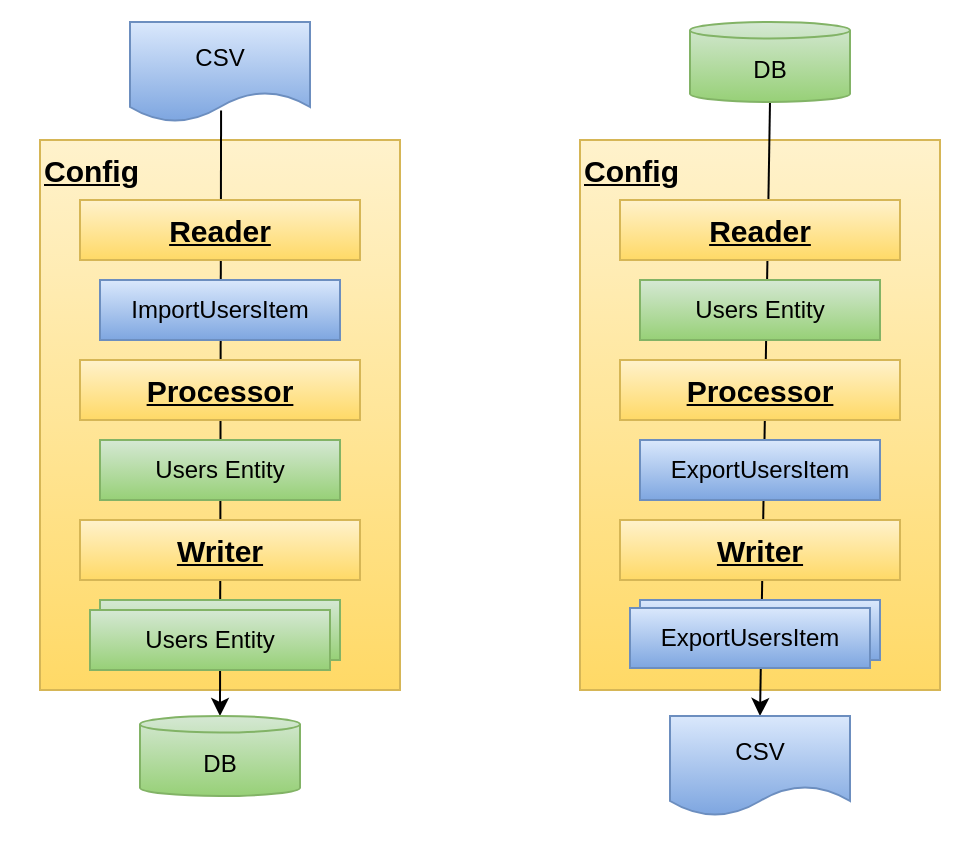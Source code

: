 <mxfile>
    <diagram id="q2czhMGKwMVTm7MdLmJj" name="Page-1">
        <mxGraphModel dx="511" dy="509" grid="1" gridSize="10" guides="1" tooltips="1" connect="1" arrows="1" fold="1" page="1" pageScale="1" pageWidth="1100" pageHeight="850" background="#FFFFFF" math="0" shadow="0">
            <root>
                <mxCell id="0"/>
                <mxCell id="1" parent="0"/>
                <mxCell id="27" value="Config" style="rounded=0;whiteSpace=wrap;html=1;fillColor=#fff2cc;strokeColor=#d6b656;align=left;verticalAlign=top;fontStyle=5;fontSize=15;gradientColor=#ffd966;" vertex="1" parent="1">
                    <mxGeometry x="300" y="90" width="180" height="275" as="geometry"/>
                </mxCell>
                <mxCell id="26" value="Config" style="rounded=0;whiteSpace=wrap;html=1;fillColor=#fff2cc;strokeColor=#d6b656;align=left;verticalAlign=top;fontStyle=5;fontSize=15;gradientColor=#ffd966;" vertex="1" parent="1">
                    <mxGeometry x="30" y="90" width="180" height="275" as="geometry"/>
                </mxCell>
                <mxCell id="11" value="" style="endArrow=classic;html=1;exitX=0.506;exitY=0.886;exitDx=0;exitDy=0;exitPerimeter=0;entryX=0.5;entryY=0;entryDx=0;entryDy=0;entryPerimeter=0;" edge="1" parent="1" source="3" target="7">
                    <mxGeometry width="50" height="50" relative="1" as="geometry">
                        <mxPoint x="200" y="210" as="sourcePoint"/>
                        <mxPoint x="250" y="160" as="targetPoint"/>
                    </mxGeometry>
                </mxCell>
                <mxCell id="2" value="Reader" style="rounded=0;whiteSpace=wrap;html=1;fillColor=#fff2cc;gradientColor=#ffd966;strokeColor=#d6b656;fontStyle=5;fontSize=15;" vertex="1" parent="1">
                    <mxGeometry x="50" y="120" width="140" height="30" as="geometry"/>
                </mxCell>
                <mxCell id="3" value="CSV" style="shape=document;whiteSpace=wrap;html=1;boundedLbl=1;fillColor=#dae8fc;gradientColor=#7ea6e0;strokeColor=#6c8ebf;" vertex="1" parent="1">
                    <mxGeometry x="75" y="31" width="90" height="50" as="geometry"/>
                </mxCell>
                <mxCell id="5" value="Processor" style="rounded=0;whiteSpace=wrap;html=1;fillColor=#fff2cc;gradientColor=#ffd966;strokeColor=#d6b656;fontStyle=5;fontSize=15;" vertex="1" parent="1">
                    <mxGeometry x="50" y="200" width="140" height="30" as="geometry"/>
                </mxCell>
                <mxCell id="6" value="Writer" style="rounded=0;whiteSpace=wrap;html=1;fillColor=#fff2cc;gradientColor=#ffd966;strokeColor=#d6b656;fontStyle=5;fontSize=15;" vertex="1" parent="1">
                    <mxGeometry x="50" y="280" width="140" height="30" as="geometry"/>
                </mxCell>
                <mxCell id="7" value="DB" style="shape=cylinder3;whiteSpace=wrap;html=1;boundedLbl=1;backgroundOutline=1;size=4.123;fillColor=#d5e8d4;gradientColor=#97d077;strokeColor=#82b366;" vertex="1" parent="1">
                    <mxGeometry x="80" y="378" width="80" height="40" as="geometry"/>
                </mxCell>
                <mxCell id="8" value="ImportUsersItem" style="rounded=0;whiteSpace=wrap;html=1;fillColor=#dae8fc;gradientColor=#7ea6e0;strokeColor=#6c8ebf;" vertex="1" parent="1">
                    <mxGeometry x="60" y="160" width="120" height="30" as="geometry"/>
                </mxCell>
                <mxCell id="9" value="Users Entity" style="rounded=0;whiteSpace=wrap;html=1;fillColor=#d5e8d4;gradientColor=#97d077;strokeColor=#82b366;" vertex="1" parent="1">
                    <mxGeometry x="60" y="240" width="120" height="30" as="geometry"/>
                </mxCell>
                <mxCell id="10" value="Users Entity" style="rounded=0;whiteSpace=wrap;html=1;fillColor=#d5e8d4;gradientColor=#97d077;strokeColor=#82b366;" vertex="1" parent="1">
                    <mxGeometry x="60" y="320" width="120" height="30" as="geometry"/>
                </mxCell>
                <mxCell id="13" value="Users Entity" style="rounded=0;whiteSpace=wrap;html=1;fillColor=#d5e8d4;gradientColor=#97d077;strokeColor=#82b366;" vertex="1" parent="1">
                    <mxGeometry x="55" y="325" width="120" height="30" as="geometry"/>
                </mxCell>
                <mxCell id="14" value="" style="endArrow=classic;html=1;exitX=0.5;exitY=1;exitDx=0;exitDy=0;exitPerimeter=0;entryX=0.5;entryY=0;entryDx=0;entryDy=0;" edge="1" parent="1" source="19" target="16">
                    <mxGeometry width="50" height="50" relative="1" as="geometry">
                        <mxPoint x="330.0" y="462.15" as="sourcePoint"/>
                        <mxPoint x="334.46" y="67.85" as="targetPoint"/>
                    </mxGeometry>
                </mxCell>
                <mxCell id="15" value="Reader" style="rounded=0;whiteSpace=wrap;html=1;fillColor=#fff2cc;gradientColor=#ffd966;strokeColor=#d6b656;fontStyle=5;fontSize=15;" vertex="1" parent="1">
                    <mxGeometry x="320" y="120" width="140" height="30" as="geometry"/>
                </mxCell>
                <mxCell id="16" value="CSV" style="shape=document;whiteSpace=wrap;html=1;boundedLbl=1;fillColor=#dae8fc;gradientColor=#7ea6e0;strokeColor=#6c8ebf;" vertex="1" parent="1">
                    <mxGeometry x="345" y="378" width="90" height="50" as="geometry"/>
                </mxCell>
                <mxCell id="17" value="Processor" style="rounded=0;whiteSpace=wrap;html=1;fillColor=#fff2cc;gradientColor=#ffd966;strokeColor=#d6b656;fontStyle=5;fontSize=15;" vertex="1" parent="1">
                    <mxGeometry x="320" y="200" width="140" height="30" as="geometry"/>
                </mxCell>
                <mxCell id="18" value="Writer" style="rounded=0;whiteSpace=wrap;html=1;fillColor=#fff2cc;gradientColor=#ffd966;strokeColor=#d6b656;fontStyle=5;fontSize=15;" vertex="1" parent="1">
                    <mxGeometry x="320" y="280" width="140" height="30" as="geometry"/>
                </mxCell>
                <mxCell id="19" value="DB" style="shape=cylinder3;whiteSpace=wrap;html=1;boundedLbl=1;backgroundOutline=1;size=4.123;fillColor=#d5e8d4;gradientColor=#97d077;strokeColor=#82b366;" vertex="1" parent="1">
                    <mxGeometry x="355" y="31" width="80" height="40" as="geometry"/>
                </mxCell>
                <mxCell id="20" value="ExportUsersItem" style="rounded=0;whiteSpace=wrap;html=1;fillColor=#dae8fc;gradientColor=#7ea6e0;strokeColor=#6c8ebf;" vertex="1" parent="1">
                    <mxGeometry x="330" y="240" width="120" height="30" as="geometry"/>
                </mxCell>
                <mxCell id="21" value="Users Entity" style="rounded=0;whiteSpace=wrap;html=1;fillColor=#d5e8d4;gradientColor=#97d077;strokeColor=#82b366;" vertex="1" parent="1">
                    <mxGeometry x="330" y="160" width="120" height="30" as="geometry"/>
                </mxCell>
                <mxCell id="24" value="ExportUsersItem" style="rounded=0;whiteSpace=wrap;html=1;fillColor=#dae8fc;gradientColor=#7ea6e0;strokeColor=#6c8ebf;" vertex="1" parent="1">
                    <mxGeometry x="330" y="320" width="120" height="30" as="geometry"/>
                </mxCell>
                <mxCell id="25" value="ExportUsersItem" style="rounded=0;whiteSpace=wrap;html=1;fillColor=#dae8fc;gradientColor=#7ea6e0;strokeColor=#6c8ebf;" vertex="1" parent="1">
                    <mxGeometry x="325" y="324" width="120" height="30" as="geometry"/>
                </mxCell>
                <mxCell id="29" value="&amp;nbsp; &amp;nbsp; &amp;nbsp;" style="text;html=1;align=center;verticalAlign=middle;whiteSpace=wrap;rounded=0;" vertex="1" parent="1">
                    <mxGeometry x="10" y="20" width="60" height="30" as="geometry"/>
                </mxCell>
                <mxCell id="30" value="&amp;nbsp; &amp;nbsp; &amp;nbsp;" style="text;html=1;align=center;verticalAlign=middle;whiteSpace=wrap;rounded=0;" vertex="1" parent="1">
                    <mxGeometry x="435" y="410" width="60" height="30" as="geometry"/>
                </mxCell>
            </root>
        </mxGraphModel>
    </diagram>
</mxfile>